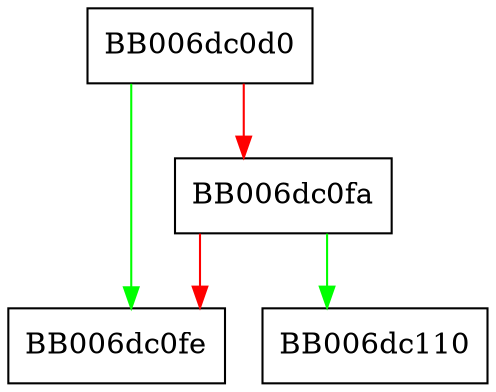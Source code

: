 digraph siphash_final {
  node [shape="box"];
  graph [splines=ortho];
  BB006dc0d0 -> BB006dc0fe [color="green"];
  BB006dc0d0 -> BB006dc0fa [color="red"];
  BB006dc0fa -> BB006dc110 [color="green"];
  BB006dc0fa -> BB006dc0fe [color="red"];
}